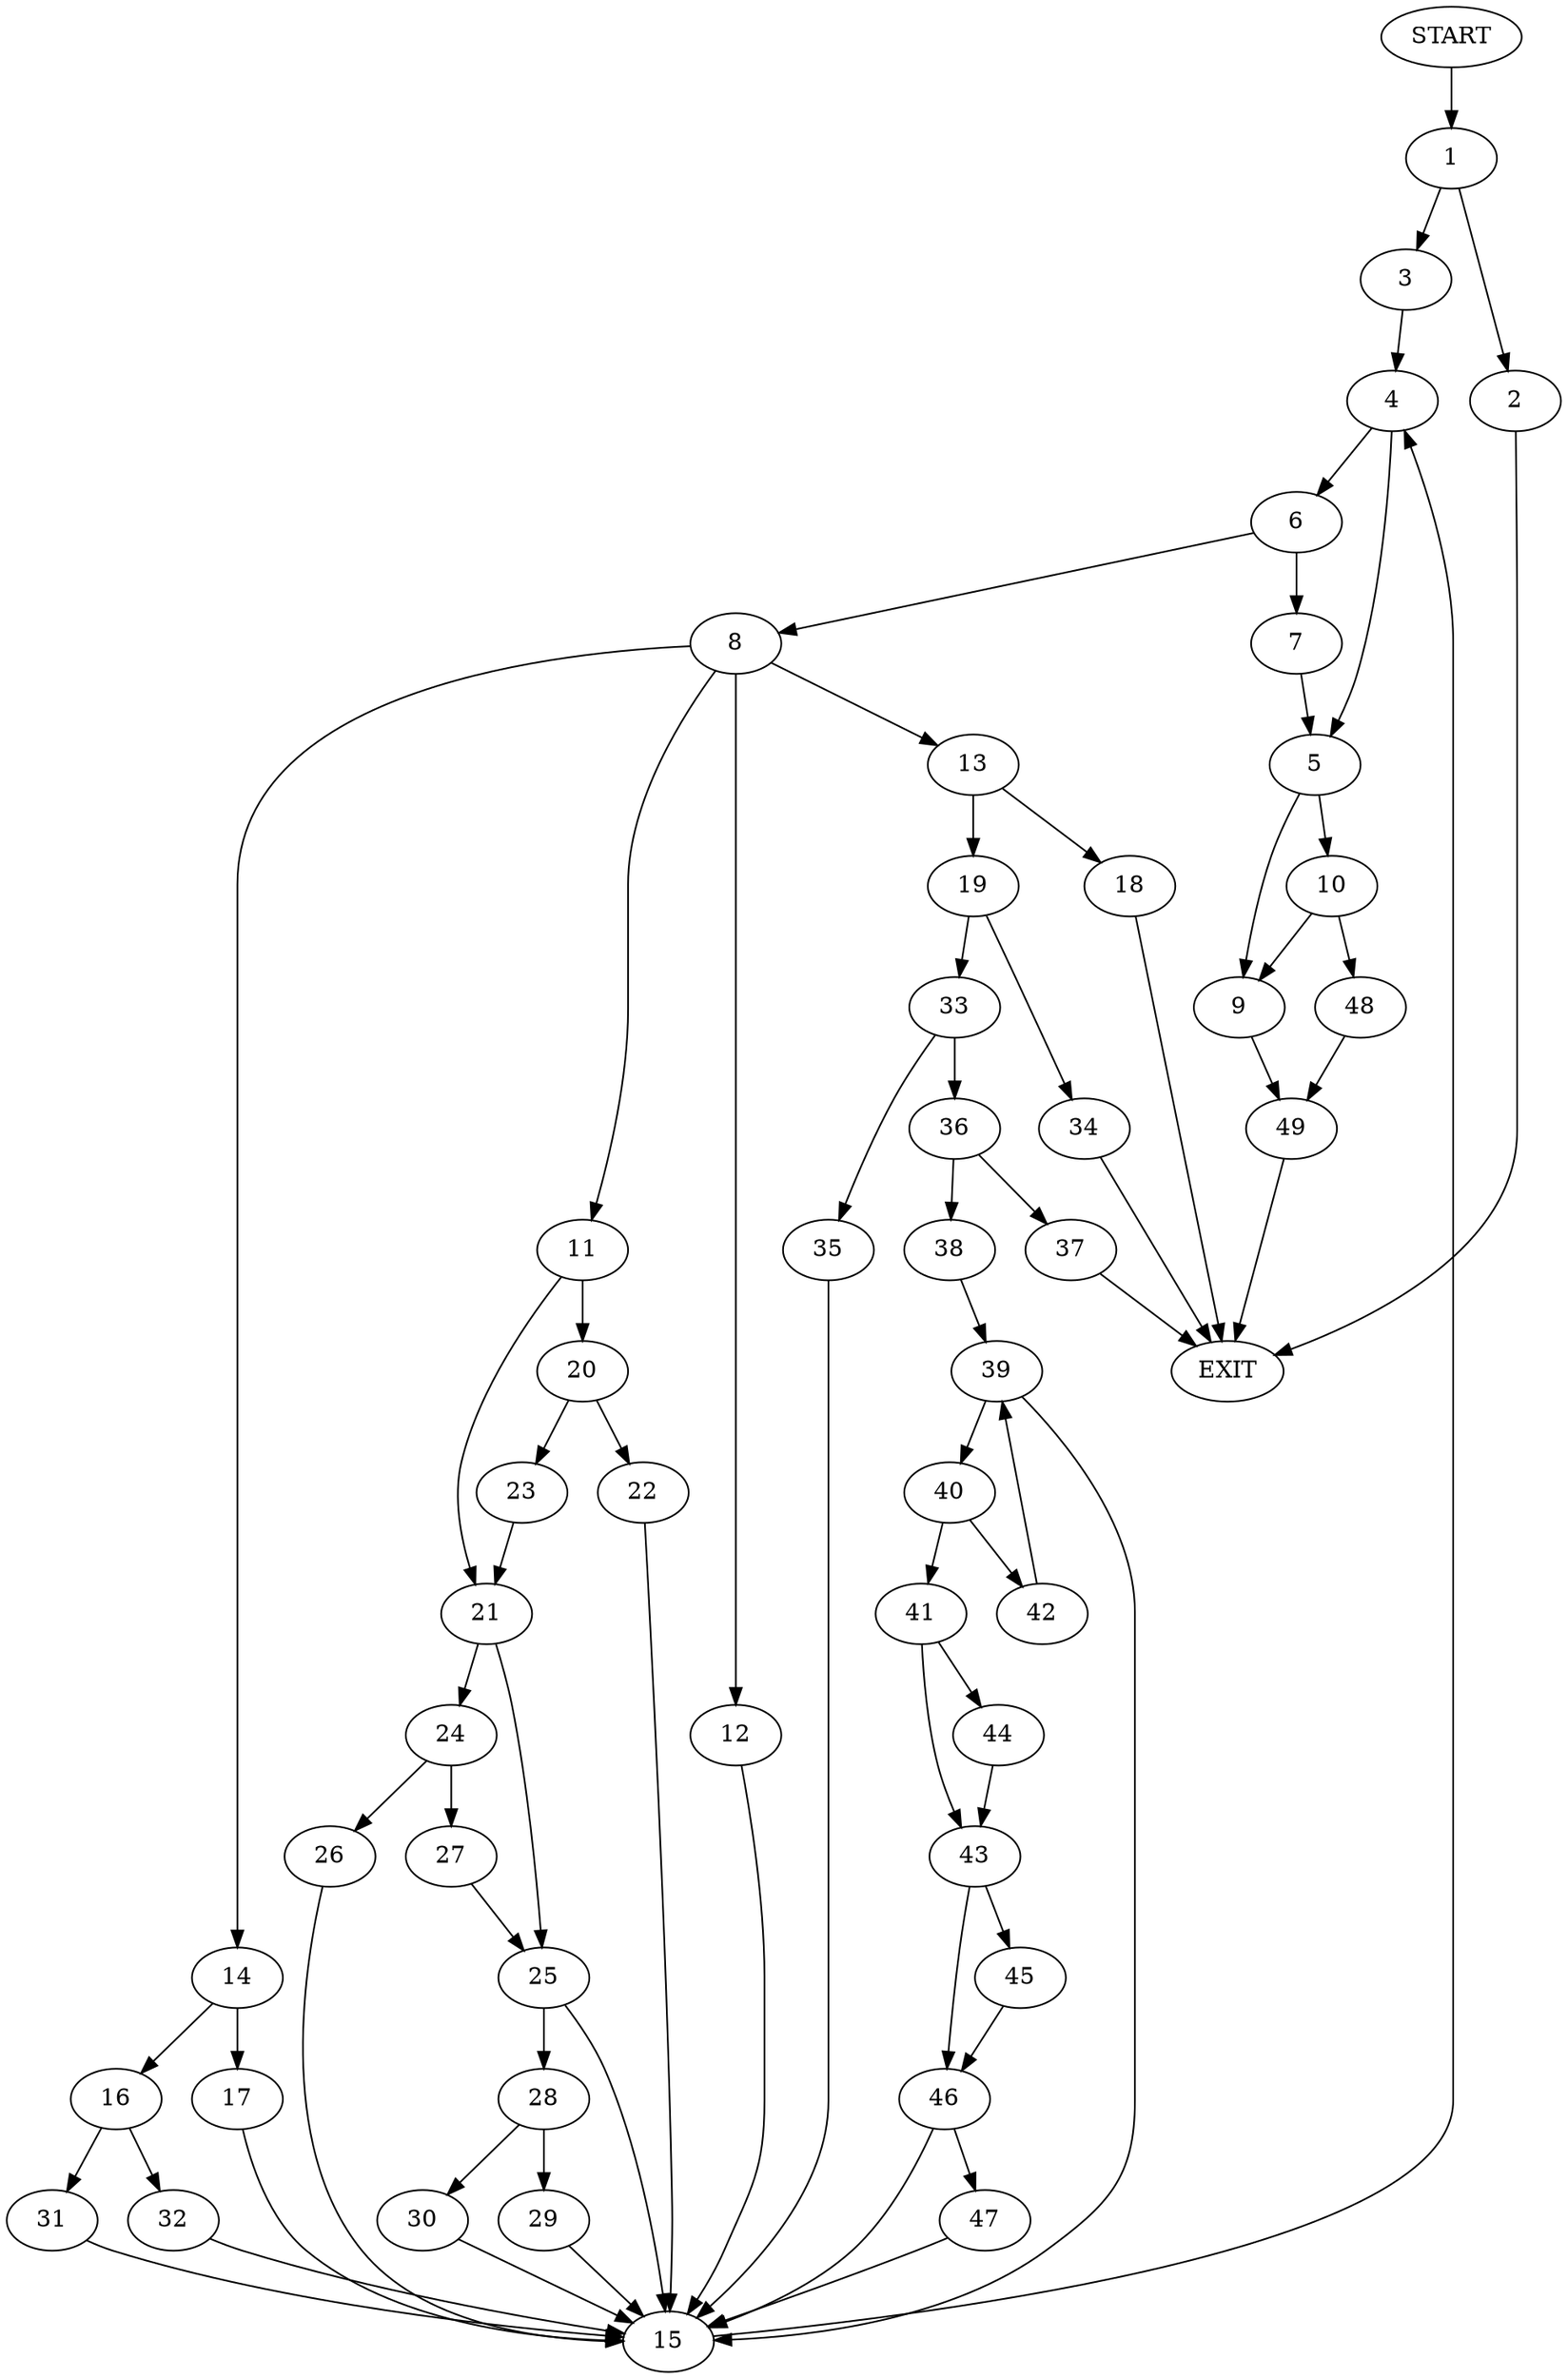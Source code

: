 digraph {
0 [label="START"]
50 [label="EXIT"]
0 -> 1
1 -> 2
1 -> 3
2 -> 50
3 -> 4
4 -> 5
4 -> 6
6 -> 7
6 -> 8
5 -> 9
5 -> 10
8 -> 11
8 -> 12
8 -> 13
8 -> 14
7 -> 5
12 -> 15
14 -> 16
14 -> 17
13 -> 18
13 -> 19
11 -> 20
11 -> 21
20 -> 22
20 -> 23
21 -> 24
21 -> 25
22 -> 15
23 -> 21
15 -> 4
24 -> 26
24 -> 27
25 -> 28
25 -> 15
27 -> 25
26 -> 15
28 -> 29
28 -> 30
30 -> 15
29 -> 15
16 -> 31
16 -> 32
17 -> 15
32 -> 15
31 -> 15
18 -> 50
19 -> 33
19 -> 34
34 -> 50
33 -> 35
33 -> 36
36 -> 37
36 -> 38
35 -> 15
37 -> 50
38 -> 39
39 -> 40
39 -> 15
40 -> 41
40 -> 42
41 -> 43
41 -> 44
42 -> 39
43 -> 45
43 -> 46
44 -> 43
45 -> 46
46 -> 47
46 -> 15
47 -> 15
10 -> 9
10 -> 48
9 -> 49
48 -> 49
49 -> 50
}
